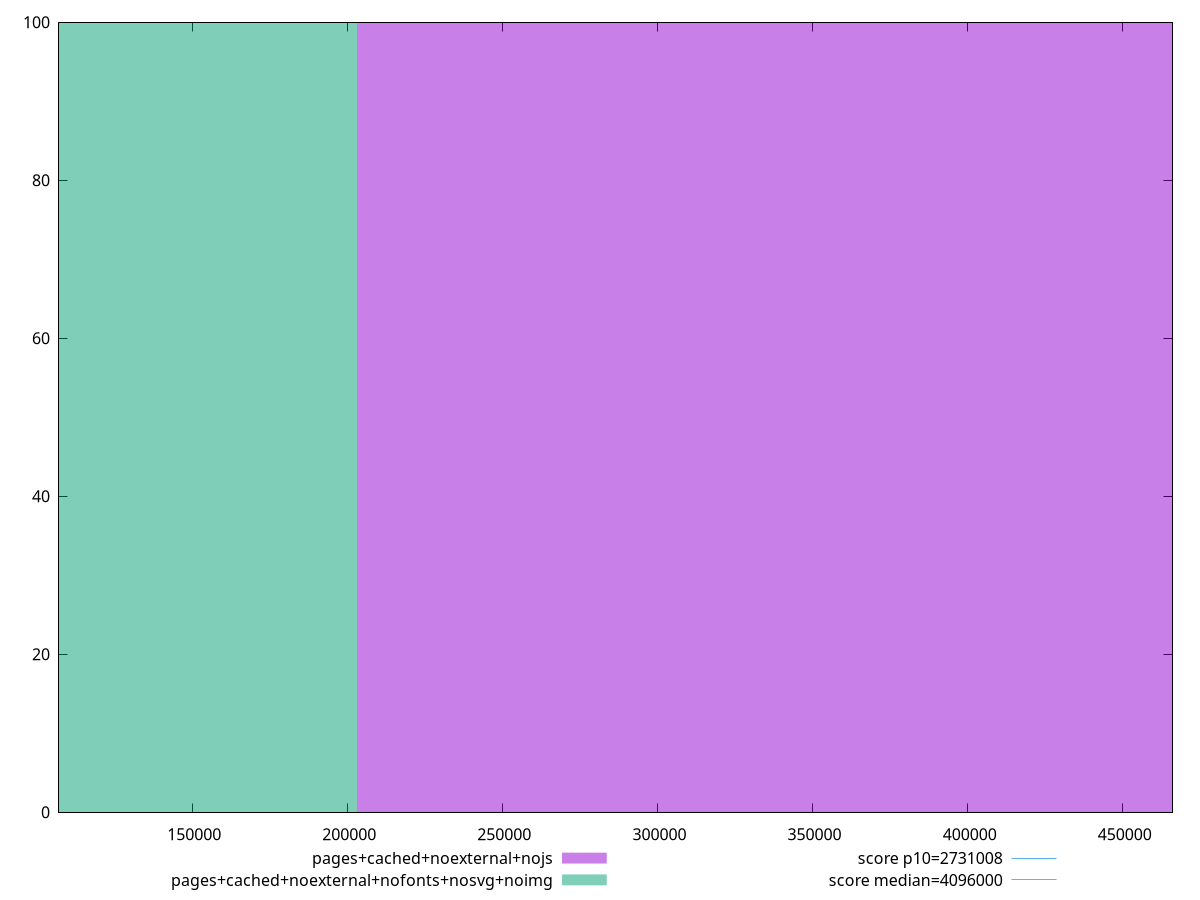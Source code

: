 reset

$pagesCachedNoexternalNojs <<EOF
406265.51390440814 100
EOF

$pagesCachedNoexternalNofontsNosvgNoimg <<EOF
0 100
EOF

set key outside below
set boxwidth 406265.51390440814
set xrange [107089:466013]
set yrange [0:100]
set style fill transparent solid 0.5 noborder

set parametric
set terminal svg size 640, 500 enhanced background rgb 'white'
set output "report_00007_2020-12-11T15:55:29.892Z/total-byte-weight/comparison/histogram/10_vs_11.svg"

plot $pagesCachedNoexternalNojs title "pages+cached+noexternal+nojs" with boxes, \
     $pagesCachedNoexternalNofontsNosvgNoimg title "pages+cached+noexternal+nofonts+nosvg+noimg" with boxes, \
     2731008,t title "score p10=2731008", \
     4096000,t title "score median=4096000"

reset
